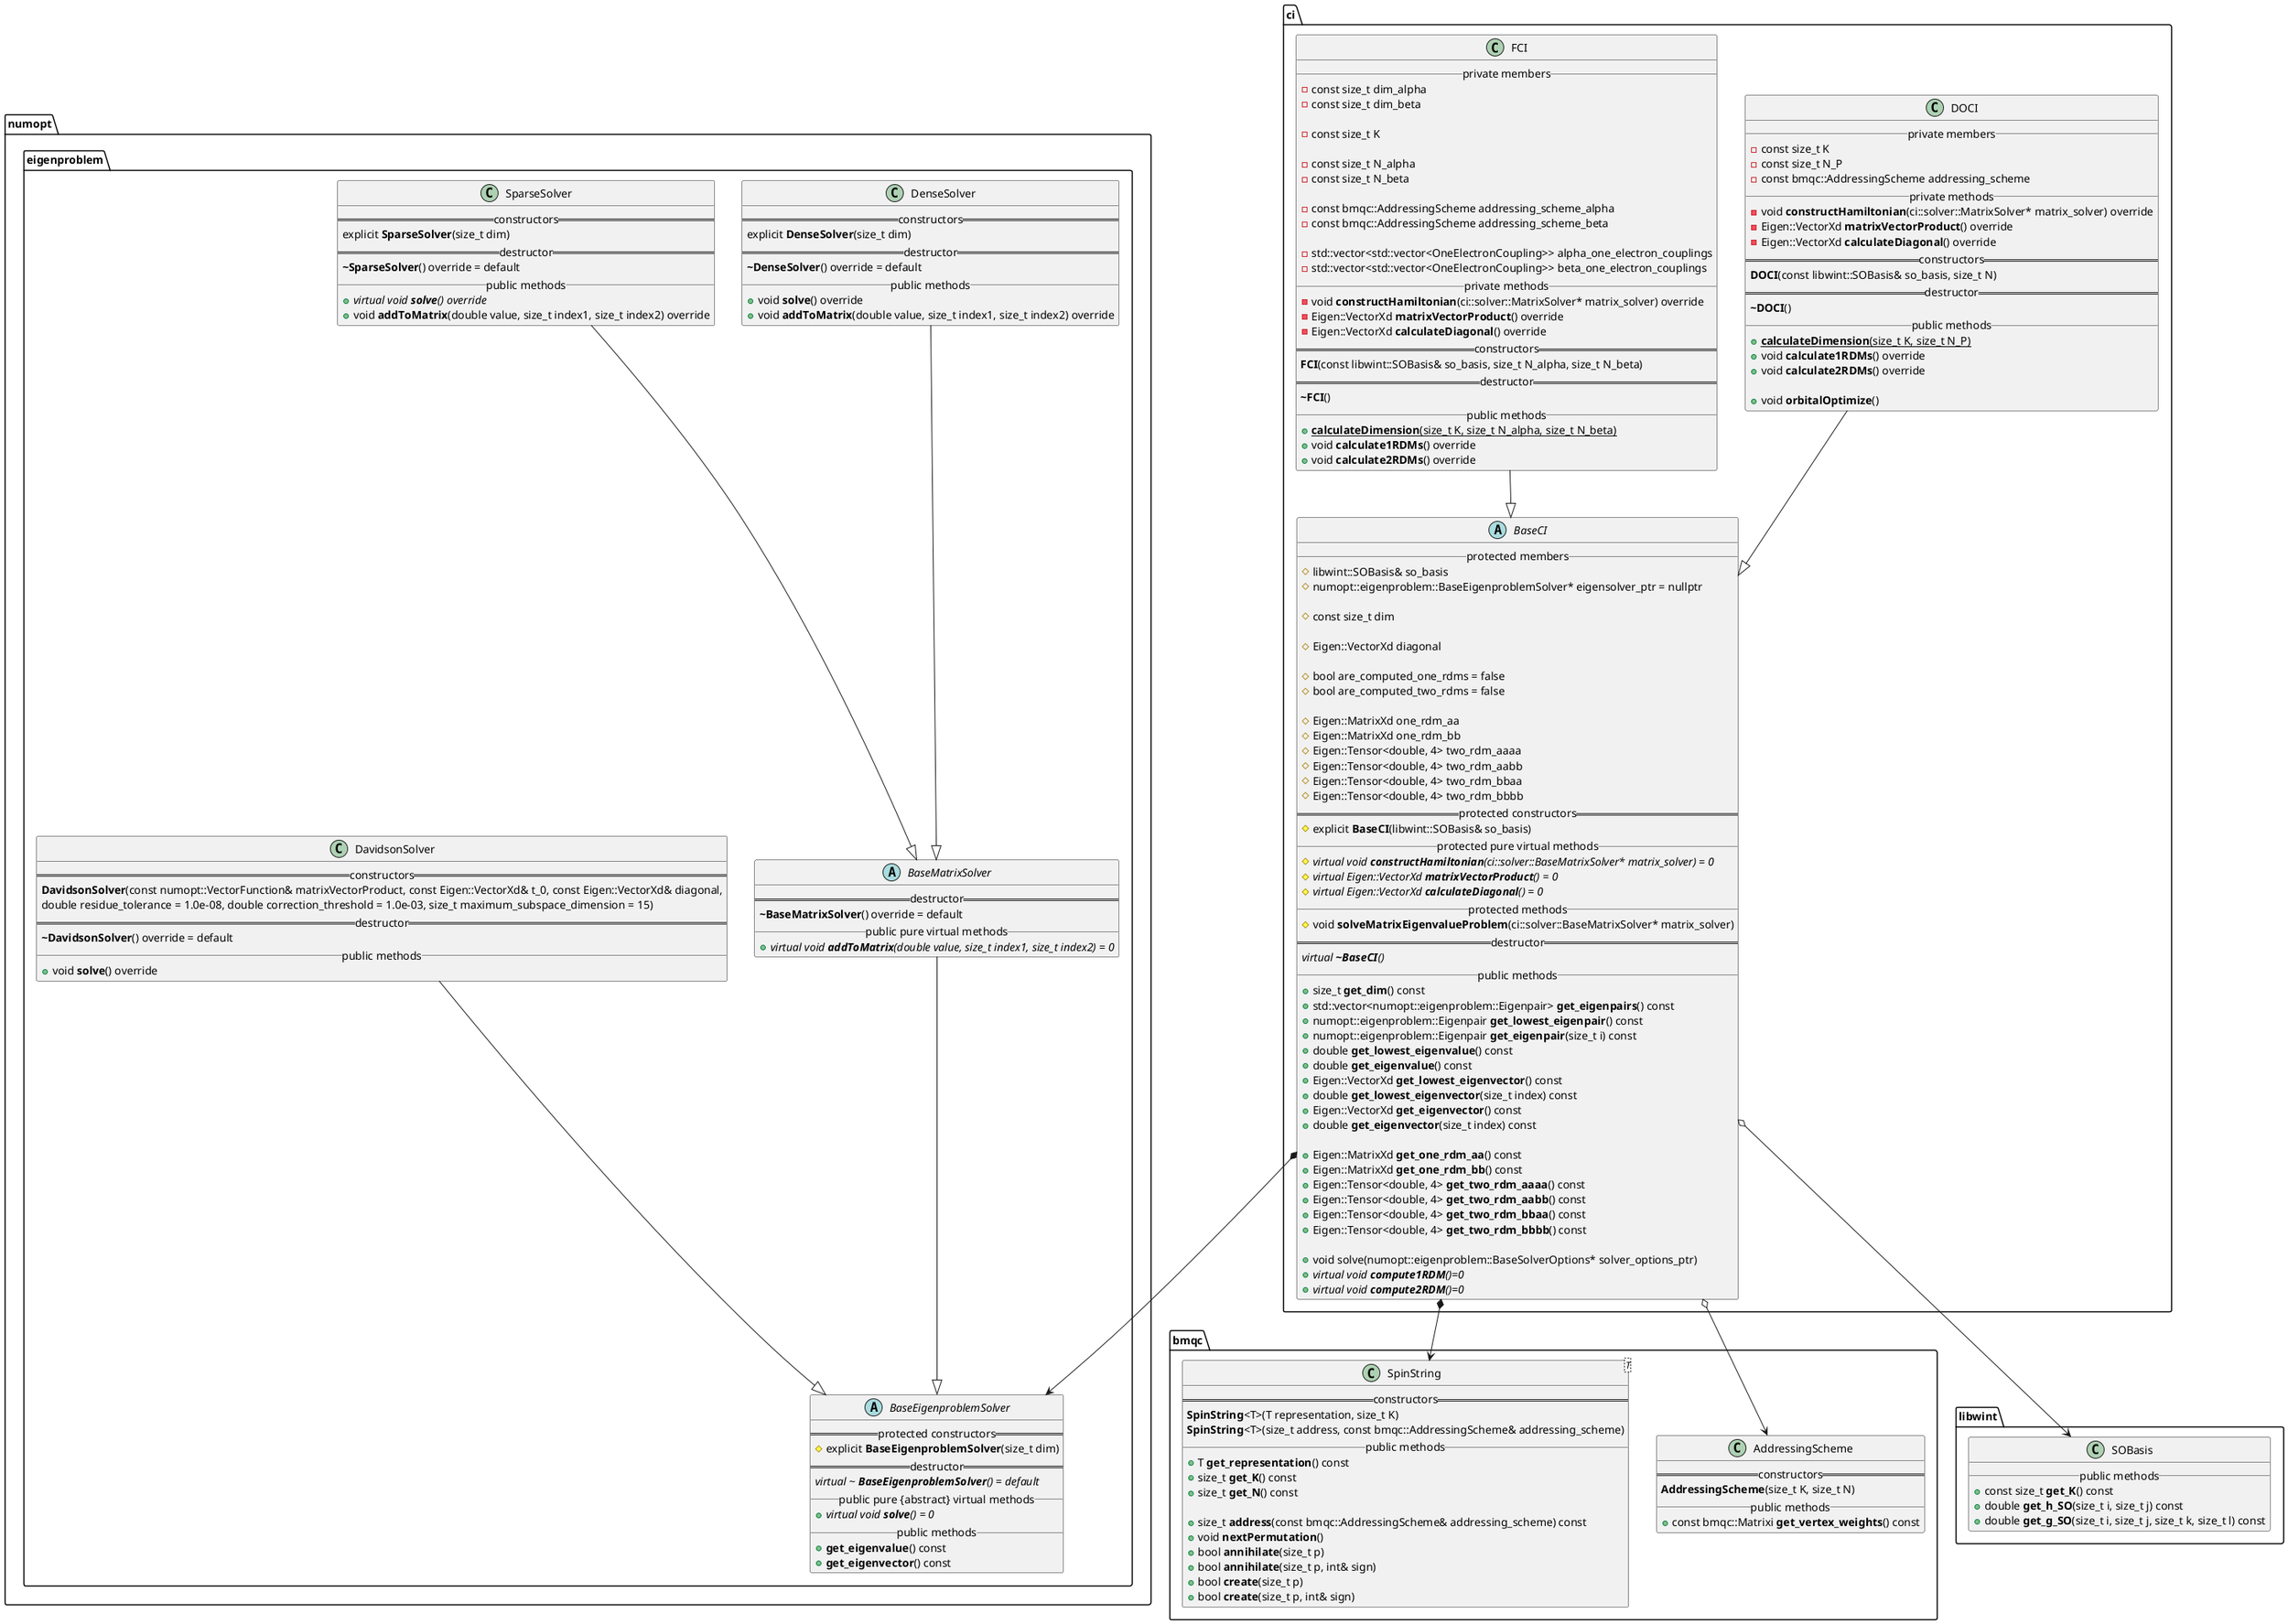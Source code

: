 @startuml


namespace numopt {


namespace eigenproblem {


        abstract class BaseEigenproblemSolver {
            == protected constructors ==
                # explicit **BaseEigenproblemSolver**(size_t dim)
            == destructor ==
                {abstract} virtual ~ **BaseEigenproblemSolver**() = default
            __ public pure {abstract} virtual methods __
                + {abstract} virtual void **solve**() = 0
            __ public methods __
                + **get_eigenvalue**() const
                + **get_eigenvector**() const
        }

        BaseMatrixSolver --|> BaseEigenproblemSolver
        abstract class BaseMatrixSolver {
            == destructor ==
                **~BaseMatrixSolver**() override = default
            __ public pure virtual methods __
                + {abstract} virtual void **addToMatrix**(double value, size_t index1, size_t index2) = 0
        }


        DenseSolver --|> BaseMatrixSolver
        class DenseSolver {
            == constructors ==
                explicit **DenseSolver**(size_t dim)
            == destructor ==
                 **~DenseSolver**() override = default
            __ public methods __
                + void **solve**() override
                + void **addToMatrix**(double value, size_t index1, size_t index2) override
        }


        SparseSolver --|> BaseMatrixSolver
        class SparseSolver {
            == constructors ==
                explicit **SparseSolver**(size_t dim)
            == destructor ==
                 **~SparseSolver**() override = default
            __ public methods __
                + {abstract} virtual void **solve**() override
                + void **addToMatrix**(double value, size_t index1, size_t index2) override
        }


        DavidsonSolver --|> BaseEigenproblemSolver
        class DavidsonSolver {
            == constructors ==
                **DavidsonSolver**(const numopt::VectorFunction& matrixVectorProduct, const Eigen::VectorXd& t_0, const Eigen::VectorXd& diagonal,
                                   double residue_tolerance = 1.0e-08, double correction_threshold = 1.0e-03, size_t maximum_subspace_dimension = 15)
            == destructor ==
                 **~DavidsonSolver**() override = default
            __ public methods __
                + void **solve**() override
        }


    }


}



namespace bmqc {

    class AddressingScheme {
        == constructors ==
            **AddressingScheme**(size_t K, size_t N)
        __ public methods __
            + const bmqc::Matrixi **get_vertex_weights**() const
    }

    class SpinString<T> {
        == constructors ==
            **SpinString**<T>(T representation, size_t K)
            **SpinString**<T>(size_t address, const bmqc::AddressingScheme& addressing_scheme)
        __ public methods __
            + T **get_representation**() const
            + size_t **get_K**() const
            + size_t **get_N**() const

            + size_t **address**(const bmqc::AddressingScheme& addressing_scheme) const
            + void **nextPermutation**()
            + bool **annihilate**(size_t p)
            + bool **annihilate**(size_t p, int& sign)
            + bool **create**(size_t p)
            + bool **create**(size_t p, int& sign)
    }


}



namespace libwint {

    class SOBasis {
        __ public methods __
            + const size_t **get_K**() const
            + double **get_h_SO**(size_t i, size_t j) const
            + double **get_g_SO**(size_t i, size_t j, size_t k, size_t l) const
    }


}



namespace ci {


    abstract class BaseCI {
        __ protected members __
            # libwint::SOBasis& so_basis
            # numopt::eigenproblem::BaseEigenproblemSolver* eigensolver_ptr = nullptr

            # const size_t dim

            # Eigen::VectorXd diagonal

            # bool are_computed_one_rdms = false
            # bool are_computed_two_rdms = false

            # Eigen::MatrixXd one_rdm_aa
            # Eigen::MatrixXd one_rdm_bb
            # Eigen::Tensor<double, 4> two_rdm_aaaa
            # Eigen::Tensor<double, 4> two_rdm_aabb
            # Eigen::Tensor<double, 4> two_rdm_bbaa
            # Eigen::Tensor<double, 4> two_rdm_bbbb
        == protected constructors ==
            # explicit **BaseCI**(libwint::SOBasis& so_basis)
        __ protected pure virtual methods __
            # {abstract} virtual void **constructHamiltonian**(ci::solver::BaseMatrixSolver* matrix_solver) = 0
            # {abstract} virtual Eigen::VectorXd **matrixVectorProduct**() = 0
            # {abstract} virtual Eigen::VectorXd **calculateDiagonal**() = 0
        __ protected methods __
            # void **solveMatrixEigenvalueProblem**(ci::solver::BaseMatrixSolver* matrix_solver)
        == destructor ==
            {abstract} virtual **~BaseCI**()
        __ public methods __
            + size_t **get_dim**() const
            + std::vector<numopt::eigenproblem::Eigenpair> **get_eigenpairs**() const
            + numopt::eigenproblem::Eigenpair **get_lowest_eigenpair**() const
            + numopt::eigenproblem::Eigenpair **get_eigenpair**(size_t i) const
            + double **get_lowest_eigenvalue**() const
            + double **get_eigenvalue**() const
            + Eigen::VectorXd **get_lowest_eigenvector**() const
            + double **get_lowest_eigenvector**(size_t index) const
            + Eigen::VectorXd **get_eigenvector**() const
            + double **get_eigenvector**(size_t index) const

            + Eigen::MatrixXd **get_one_rdm_aa**() const
            + Eigen::MatrixXd **get_one_rdm_bb**() const
            + Eigen::Tensor<double, 4> **get_two_rdm_aaaa**() const
            + Eigen::Tensor<double, 4> **get_two_rdm_aabb**() const
            + Eigen::Tensor<double, 4> **get_two_rdm_bbaa**() const
            + Eigen::Tensor<double, 4> **get_two_rdm_bbbb**() const

            + void solve(numopt::eigenproblem::BaseSolverOptions* solver_options_ptr)
            + {abstract} virtual void **compute1RDM**()=0
            + {abstract} virtual void **compute2RDM**()=0
    }
    ci.BaseCI *--> numopt.eigenproblem.BaseEigenproblemSolver
    ci.BaseCI *--> bmqc.SpinString
    ci.BaseCI o--> bmqc.AddressingScheme
    ci.BaseCI o--> libwint.SOBasis


    ci.DOCI --|> ci.BaseCI
    class DOCI {
        __ private members __
            - const size_t K
            - const size_t N_P
            - const bmqc::AddressingScheme addressing_scheme
        __ private methods __
            - void **constructHamiltonian**(ci::solver::MatrixSolver* matrix_solver) override
            - Eigen::VectorXd **matrixVectorProduct**() override
            - Eigen::VectorXd **calculateDiagonal**() override
        == constructors ==
            **DOCI**(const libwint::SOBasis& so_basis, size_t N)
        == destructor ==
            **~DOCI**()
        __ public methods __
            + {static} **calculateDimension**(size_t K, size_t N_P)
            + void **calculate1RDMs**() override
            + void **calculate2RDMs**() override

            + void **orbitalOptimize**()
    }

    ci.FCI --|> ci.BaseCI
    class FCI {
        __ private members __
            - const size_t dim_alpha
            - const size_t dim_beta

            - const size_t K

            - const size_t N_alpha
            - const size_t N_beta

            - const bmqc::AddressingScheme addressing_scheme_alpha
            - const bmqc::AddressingScheme addressing_scheme_beta

            - std::vector<std::vector<OneElectronCoupling>> alpha_one_electron_couplings
            - std::vector<std::vector<OneElectronCoupling>> beta_one_electron_couplings
        __ private methods __
            - void **constructHamiltonian**(ci::solver::MatrixSolver* matrix_solver) override
            - Eigen::VectorXd **matrixVectorProduct**() override
            - Eigen::VectorXd **calculateDiagonal**() override
        == constructors ==
            **FCI**(const libwint::SOBasis& so_basis, size_t N_alpha, size_t N_beta)
        == destructor ==
            **~FCI**()
        __ public methods __
            + {static} **calculateDimension**(size_t K, size_t N_alpha, size_t N_beta)
            + void **calculate1RDMs**() override
            + void **calculate2RDMs**() override
    }
}


@enduml
